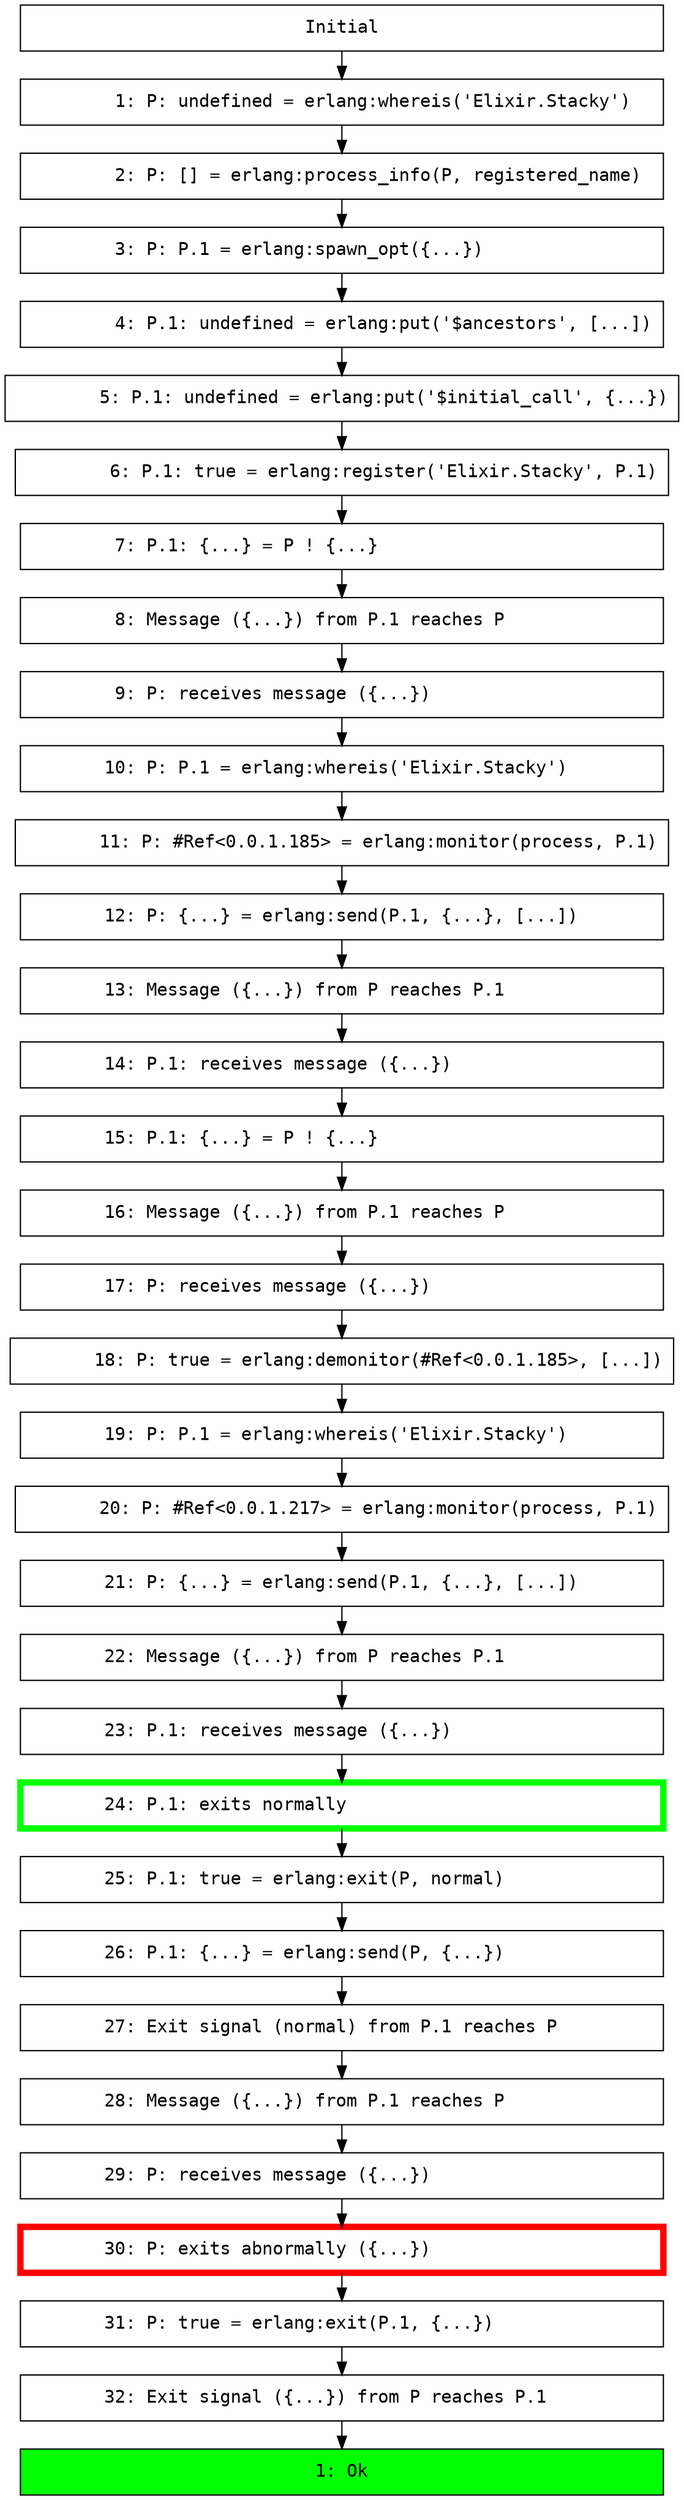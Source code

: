 digraph {
  graph [ranksep=0.3]
  node [shape=box,width=7,fontname=Monospace]
  init [label="Initial"];
  subgraph {
    "#Ref<0.0.1.90>" [label="        1: P: undefined = erlang:whereis('Elixir.Stacky')\l"];
    "init" -> "#Ref<0.0.1.90>"[weight=1000];
    "#Ref<0.0.1.128>" [label="        2: P: [] = erlang:process_info(P, registered_name)\l"];
    "#Ref<0.0.1.90>" -> "#Ref<0.0.1.128>"[weight=1000];
    "#Ref<0.0.1.140>" [label="        3: P: P.1 = erlang:spawn_opt({...})\l"];
    "#Ref<0.0.1.128>" -> "#Ref<0.0.1.140>"[weight=1000];
    "#Ref<0.0.1.151>" [label="        4: P.1: undefined = erlang:put('$ancestors', [...])\l"];
    "#Ref<0.0.1.140>" -> "#Ref<0.0.1.151>"[weight=1000];
    "#Ref<0.0.1.154>" [label="        5: P.1: undefined = erlang:put('$initial_call', {...})\l"];
    "#Ref<0.0.1.151>" -> "#Ref<0.0.1.154>"[weight=1000];
    "#Ref<0.0.1.157>" [label="        6: P.1: true = erlang:register('Elixir.Stacky', P.1)\l"];
    "#Ref<0.0.1.154>" -> "#Ref<0.0.1.157>"[weight=1000];
    "#Ref<0.0.1.160>" [label="        7: P.1: {...} = P ! {...}\l"];
    "#Ref<0.0.1.157>" -> "#Ref<0.0.1.160>"[weight=1000];
    "#Ref<0.0.1.173>" [label="        8: Message ({...}) from P.1 reaches P\l"];
    "#Ref<0.0.1.160>" -> "#Ref<0.0.1.173>"[weight=1000];
    "#Ref<0.0.1.177>" [label="        9: P: receives message ({...})\l"];
    "#Ref<0.0.1.173>" -> "#Ref<0.0.1.177>"[weight=1000];
    "#Ref<0.0.1.180>" [label="       10: P: P.1 = erlang:whereis('Elixir.Stacky')\l"];
    "#Ref<0.0.1.177>" -> "#Ref<0.0.1.180>"[weight=1000];
    "#Ref<0.0.1.182>" [label="       11: P: #Ref<0.0.1.185> = erlang:monitor(process, P.1)\l"];
    "#Ref<0.0.1.180>" -> "#Ref<0.0.1.182>"[weight=1000];
    "#Ref<0.0.1.186>" [label="       12: P: {...} = erlang:send(P.1, {...}, [...])\l"];
    "#Ref<0.0.1.182>" -> "#Ref<0.0.1.186>"[weight=1000];
    "#Ref<0.0.1.190>" [label="       13: Message ({...}) from P reaches P.1\l"];
    "#Ref<0.0.1.186>" -> "#Ref<0.0.1.190>"[weight=1000];
    "#Ref<0.0.1.194>" [label="       14: P.1: receives message ({...})\l"];
    "#Ref<0.0.1.190>" -> "#Ref<0.0.1.194>"[weight=1000];
    "#Ref<0.0.1.197>" [label="       15: P.1: {...} = P ! {...}\l"];
    "#Ref<0.0.1.194>" -> "#Ref<0.0.1.197>"[weight=1000];
    "#Ref<0.0.1.201>" [label="       16: Message ({...}) from P.1 reaches P\l"];
    "#Ref<0.0.1.197>" -> "#Ref<0.0.1.201>"[weight=1000];
    "#Ref<0.0.1.205>" [label="       17: P: receives message ({...})\l"];
    "#Ref<0.0.1.201>" -> "#Ref<0.0.1.205>"[weight=1000];
    "#Ref<0.0.1.208>" [label="       18: P: true = erlang:demonitor(#Ref<0.0.1.185>, [...])\l"];
    "#Ref<0.0.1.205>" -> "#Ref<0.0.1.208>"[weight=1000];
    "#Ref<0.0.1.211>" [label="       19: P: P.1 = erlang:whereis('Elixir.Stacky')\l"];
    "#Ref<0.0.1.208>" -> "#Ref<0.0.1.211>"[weight=1000];
    "#Ref<0.0.1.214>" [label="       20: P: #Ref<0.0.1.217> = erlang:monitor(process, P.1)\l"];
    "#Ref<0.0.1.211>" -> "#Ref<0.0.1.214>"[weight=1000];
    "#Ref<0.0.1.218>" [label="       21: P: {...} = erlang:send(P.1, {...}, [...])\l"];
    "#Ref<0.0.1.214>" -> "#Ref<0.0.1.218>"[weight=1000];
    "#Ref<0.0.1.222>" [label="       22: Message ({...}) from P reaches P.1\l"];
    "#Ref<0.0.1.218>" -> "#Ref<0.0.1.222>"[weight=1000];
    "#Ref<0.0.1.225>" [label="       23: P.1: receives message ({...})\l"];
    "#Ref<0.0.1.222>" -> "#Ref<0.0.1.225>"[weight=1000];
    "#Ref<0.0.1.229>" [label="       24: P.1: exits normally\l",color=lime,penwidth=5];
    "#Ref<0.0.1.225>" -> "#Ref<0.0.1.229>"[weight=1000];
    "#Ref<0.0.1.232>" [label="       25: P.1: true = erlang:exit(P, normal)\l"];
    "#Ref<0.0.1.229>" -> "#Ref<0.0.1.232>"[weight=1000];
    "#Ref<0.0.1.236>" [label="       26: P.1: {...} = erlang:send(P, {...})\l"];
    "#Ref<0.0.1.232>" -> "#Ref<0.0.1.236>"[weight=1000];
    "#Ref<0.0.1.240>" [label="       27: Exit signal (normal) from P.1 reaches P\l"];
    "#Ref<0.0.1.236>" -> "#Ref<0.0.1.240>"[weight=1000];
    "#Ref<0.0.1.243>" [label="       28: Message ({...}) from P.1 reaches P\l"];
    "#Ref<0.0.1.240>" -> "#Ref<0.0.1.243>"[weight=1000];
    "#Ref<0.0.1.247>" [label="       29: P: receives message ({...})\l"];
    "#Ref<0.0.1.243>" -> "#Ref<0.0.1.247>"[weight=1000];
    "#Ref<0.0.1.250>" [label="       30: P: exits abnormally ({...})\l",color=red,penwidth=5];
    "#Ref<0.0.1.247>" -> "#Ref<0.0.1.250>"[weight=1000];
    "#Ref<0.0.1.253>" [label="       31: P: true = erlang:exit(P.1, {...})\l"];
    "#Ref<0.0.1.250>" -> "#Ref<0.0.1.253>"[weight=1000];
    "#Ref<0.0.1.257>" [label="       32: Exit signal ({...}) from P reaches P.1\l"];
    "#Ref<0.0.1.253>" -> "#Ref<0.0.1.257>"[weight=1000];
    "#Ref<0.0.1.292>" [label="1: Ok",style=filled,fillcolor=lime];
    "#Ref<0.0.1.257>" -> "#Ref<0.0.1.292>"[weight=1000];
  }
}
